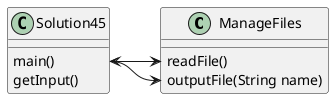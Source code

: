 @startuml
Class ManageFiles{
readFile()
outputFile(String name)
}
Class Solution45{
main()
getInput()
}
Solution45::main -> ManageFiles::readFile
ManageFiles::readFile -> Solution45::main
Solution45::main -> ManageFiles::outputFile


@enduml
